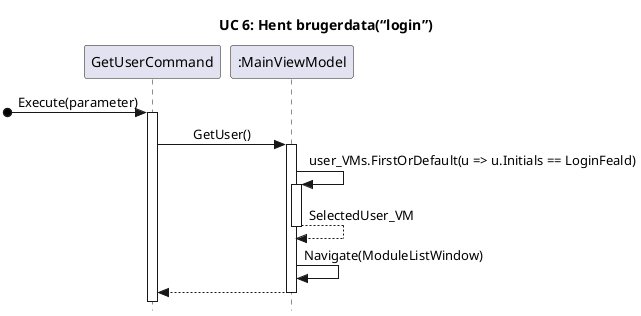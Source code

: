 @startuml
skinparam style strictuml
skinparam SequenceMessageAlignment center
title UC 6: Hent brugerdata(“login”)

Participant "GetUserCommand" as GUC
participant ":MainViewModel" as MVM

[o-> GUC++: Execute(parameter)
    GUC -> MVM++: GetUser()
        
        MVM -> MVM ++:  user_VMs.FirstOrDefault(u => u.Initials == LoginFeald)
        return SelectedUser_VM
        
        MVM -> MVM : Navigate(ModuleListWindow)
    return
    
@enduml